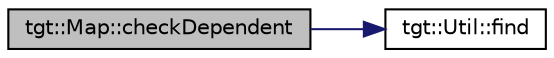 digraph "tgt::Map::checkDependent"
{
 // LATEX_PDF_SIZE
  edge [fontname="Helvetica",fontsize="10",labelfontname="Helvetica",labelfontsize="10"];
  node [fontname="Helvetica",fontsize="10",shape=record];
  rankdir="LR";
  Node1 [label="tgt::Map::checkDependent",height=0.2,width=0.4,color="black", fillcolor="grey75", style="filled", fontcolor="black",tooltip=" "];
  Node1 -> Node2 [color="midnightblue",fontsize="10",style="solid",fontname="Helvetica"];
  Node2 [label="tgt::Util::find",height=0.2,width=0.4,color="black", fillcolor="white", style="filled",URL="$namespacetgt_1_1_util.html#a38d841da2a23d75b2de5ed17a135edcb",tooltip=" "];
}
